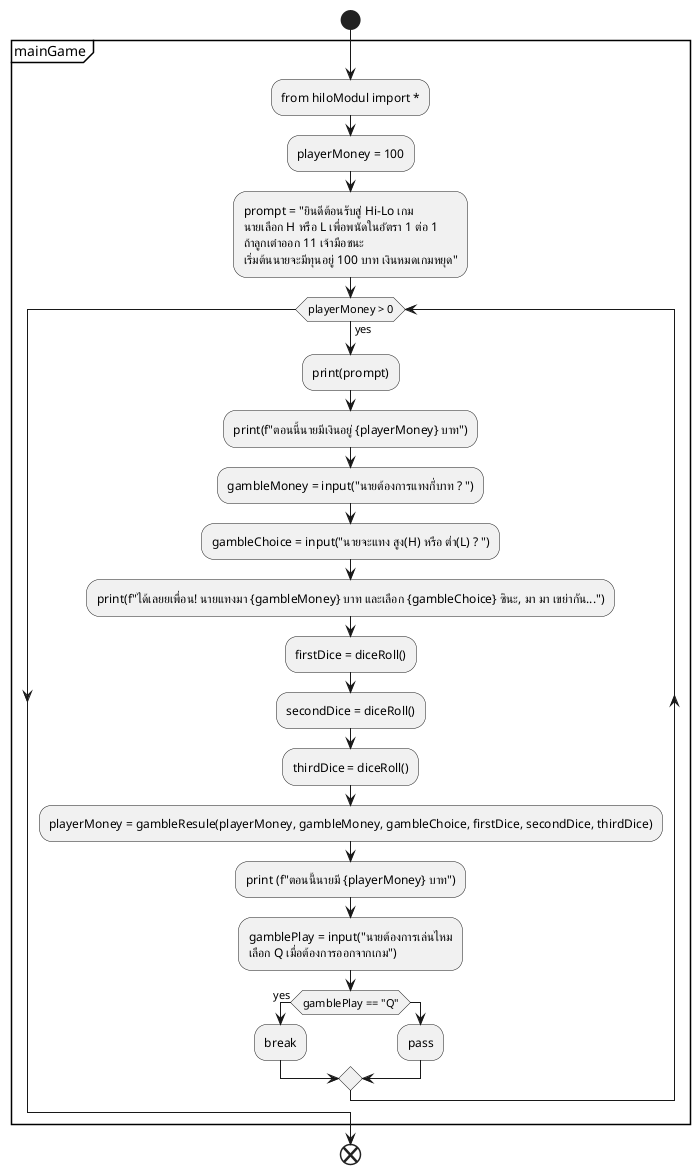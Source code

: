 @startuml
start
partition mainGame {
:from hiloModul import *;

:playerMoney = 100;
:prompt = "ยินดีต้อนรับสู่ Hi-Lo เกม\nนายเลือก H หรือ L เพื่อพนัดในอัตรา 1 ต่อ 1\nถ้าลูกเต๋าออก 11 เจ้ามือชนะ\nเริ่มต้นนายจะมีทุนอยู่ 100 บาท เงินหมดเกมหยุด";

while (playerMoney > 0) is (yes)
    :print(prompt);
    :print(f"ตอนนี้นายมีเงินอยู่ {playerMoney} บาท");
    :gambleMoney = input("นายต้องการแทงกี่บาท ? ");
    :gambleChoice = input("นายจะแทง สูง(H) หรือ ต่ำ(L) ? ");
    :print(f"ได้เลยยเพื่อน! นายแทงมา {gambleMoney} บาท และเลือก {gambleChoice} ซินะ, มา มา เขย่ากัน...");
    :firstDice = diceRoll();
    :secondDice = diceRoll();
    :thirdDice = diceRoll();
    :playerMoney = gambleResule(playerMoney, gambleMoney, gambleChoice, firstDice, secondDice, thirdDice);
    :print (f"ตอนนี้นายมี {playerMoney} บาท");
    :gamblePlay = input("นายต้องการเล่นไหม\nเลือก Q เมื่อต้องการออกจากเกม");
    if (gamblePlay == "Q") then (yes)
        :break;
    else
        :pass;
    endif
endwhile
}
end


@enduml